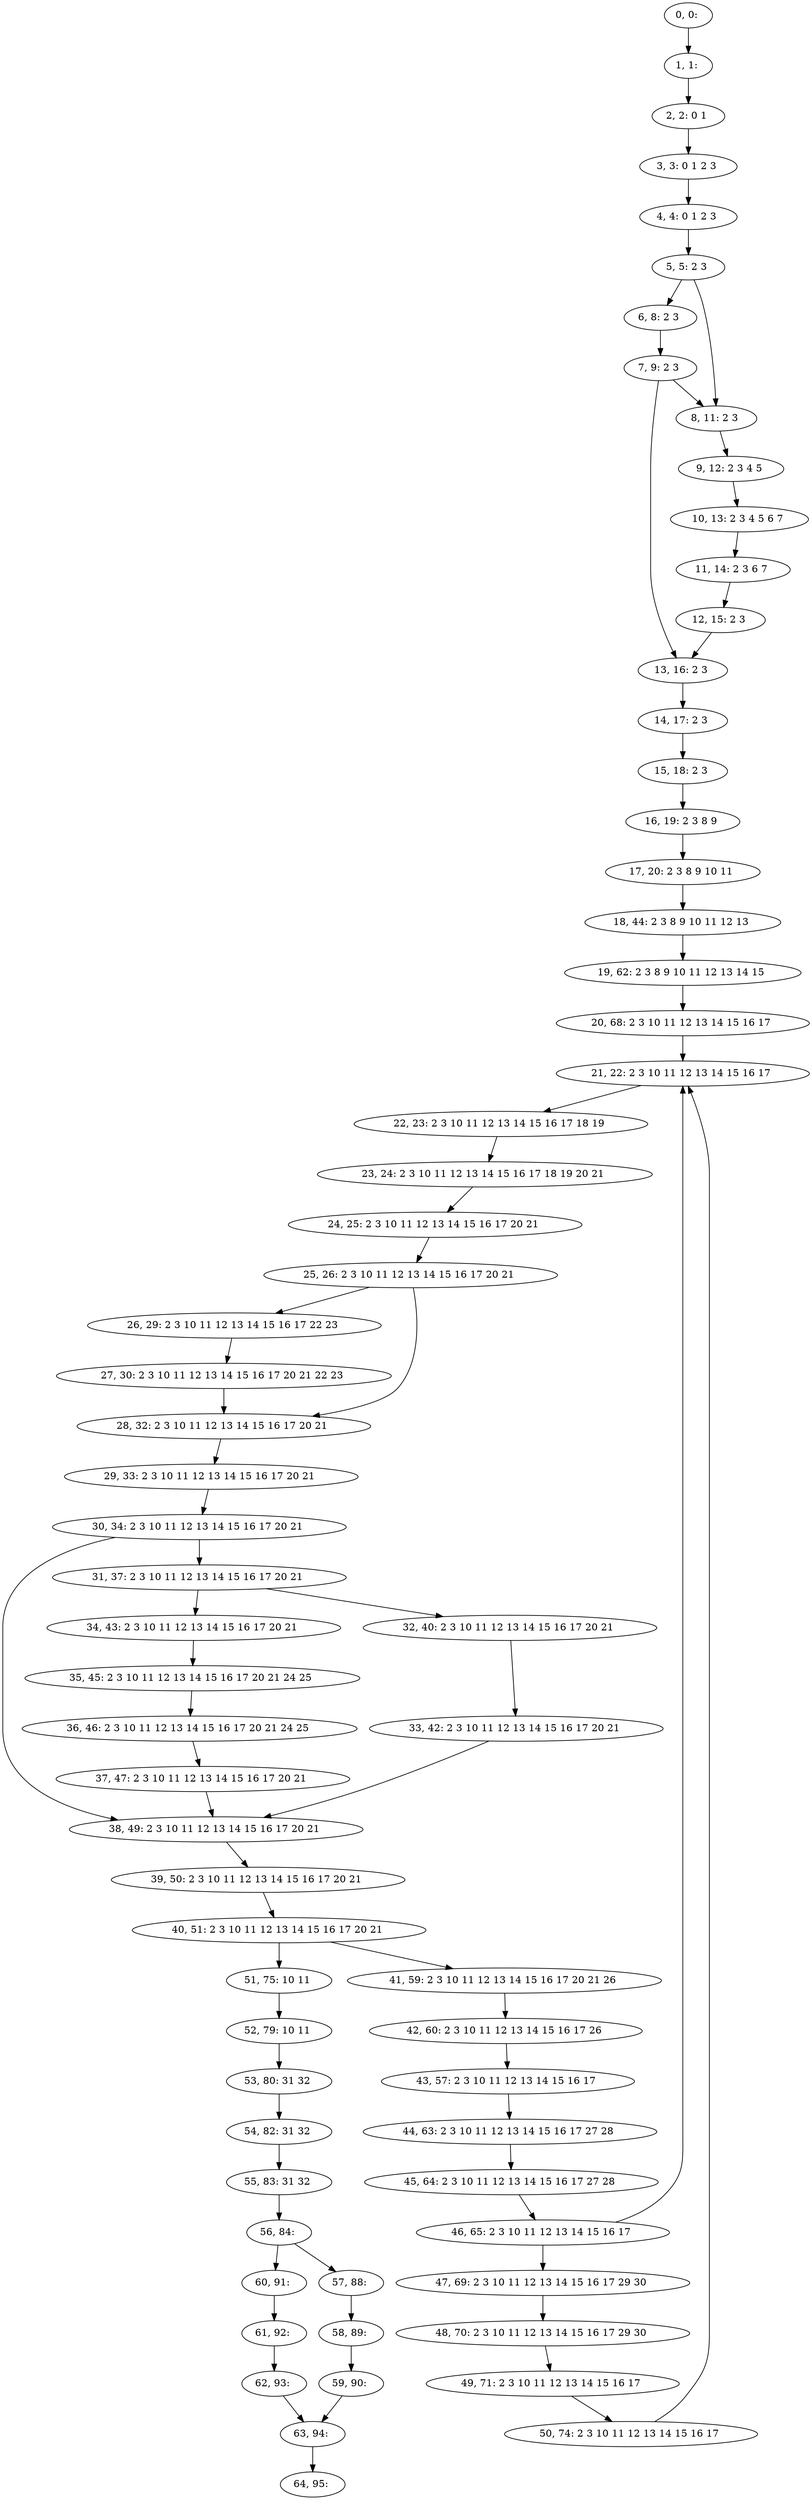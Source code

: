 digraph G {
0[label="0, 0: "];
1[label="1, 1: "];
2[label="2, 2: 0 1 "];
3[label="3, 3: 0 1 2 3 "];
4[label="4, 4: 0 1 2 3 "];
5[label="5, 5: 2 3 "];
6[label="6, 8: 2 3 "];
7[label="7, 9: 2 3 "];
8[label="8, 11: 2 3 "];
9[label="9, 12: 2 3 4 5 "];
10[label="10, 13: 2 3 4 5 6 7 "];
11[label="11, 14: 2 3 6 7 "];
12[label="12, 15: 2 3 "];
13[label="13, 16: 2 3 "];
14[label="14, 17: 2 3 "];
15[label="15, 18: 2 3 "];
16[label="16, 19: 2 3 8 9 "];
17[label="17, 20: 2 3 8 9 10 11 "];
18[label="18, 44: 2 3 8 9 10 11 12 13 "];
19[label="19, 62: 2 3 8 9 10 11 12 13 14 15 "];
20[label="20, 68: 2 3 10 11 12 13 14 15 16 17 "];
21[label="21, 22: 2 3 10 11 12 13 14 15 16 17 "];
22[label="22, 23: 2 3 10 11 12 13 14 15 16 17 18 19 "];
23[label="23, 24: 2 3 10 11 12 13 14 15 16 17 18 19 20 21 "];
24[label="24, 25: 2 3 10 11 12 13 14 15 16 17 20 21 "];
25[label="25, 26: 2 3 10 11 12 13 14 15 16 17 20 21 "];
26[label="26, 29: 2 3 10 11 12 13 14 15 16 17 22 23 "];
27[label="27, 30: 2 3 10 11 12 13 14 15 16 17 20 21 22 23 "];
28[label="28, 32: 2 3 10 11 12 13 14 15 16 17 20 21 "];
29[label="29, 33: 2 3 10 11 12 13 14 15 16 17 20 21 "];
30[label="30, 34: 2 3 10 11 12 13 14 15 16 17 20 21 "];
31[label="31, 37: 2 3 10 11 12 13 14 15 16 17 20 21 "];
32[label="32, 40: 2 3 10 11 12 13 14 15 16 17 20 21 "];
33[label="33, 42: 2 3 10 11 12 13 14 15 16 17 20 21 "];
34[label="34, 43: 2 3 10 11 12 13 14 15 16 17 20 21 "];
35[label="35, 45: 2 3 10 11 12 13 14 15 16 17 20 21 24 25 "];
36[label="36, 46: 2 3 10 11 12 13 14 15 16 17 20 21 24 25 "];
37[label="37, 47: 2 3 10 11 12 13 14 15 16 17 20 21 "];
38[label="38, 49: 2 3 10 11 12 13 14 15 16 17 20 21 "];
39[label="39, 50: 2 3 10 11 12 13 14 15 16 17 20 21 "];
40[label="40, 51: 2 3 10 11 12 13 14 15 16 17 20 21 "];
41[label="41, 59: 2 3 10 11 12 13 14 15 16 17 20 21 26 "];
42[label="42, 60: 2 3 10 11 12 13 14 15 16 17 26 "];
43[label="43, 57: 2 3 10 11 12 13 14 15 16 17 "];
44[label="44, 63: 2 3 10 11 12 13 14 15 16 17 27 28 "];
45[label="45, 64: 2 3 10 11 12 13 14 15 16 17 27 28 "];
46[label="46, 65: 2 3 10 11 12 13 14 15 16 17 "];
47[label="47, 69: 2 3 10 11 12 13 14 15 16 17 29 30 "];
48[label="48, 70: 2 3 10 11 12 13 14 15 16 17 29 30 "];
49[label="49, 71: 2 3 10 11 12 13 14 15 16 17 "];
50[label="50, 74: 2 3 10 11 12 13 14 15 16 17 "];
51[label="51, 75: 10 11 "];
52[label="52, 79: 10 11 "];
53[label="53, 80: 31 32 "];
54[label="54, 82: 31 32 "];
55[label="55, 83: 31 32 "];
56[label="56, 84: "];
57[label="57, 88: "];
58[label="58, 89: "];
59[label="59, 90: "];
60[label="60, 91: "];
61[label="61, 92: "];
62[label="62, 93: "];
63[label="63, 94: "];
64[label="64, 95: "];
0->1 ;
1->2 ;
2->3 ;
3->4 ;
4->5 ;
5->6 ;
5->8 ;
6->7 ;
7->8 ;
7->13 ;
8->9 ;
9->10 ;
10->11 ;
11->12 ;
12->13 ;
13->14 ;
14->15 ;
15->16 ;
16->17 ;
17->18 ;
18->19 ;
19->20 ;
20->21 ;
21->22 ;
22->23 ;
23->24 ;
24->25 ;
25->26 ;
25->28 ;
26->27 ;
27->28 ;
28->29 ;
29->30 ;
30->31 ;
30->38 ;
31->32 ;
31->34 ;
32->33 ;
33->38 ;
34->35 ;
35->36 ;
36->37 ;
37->38 ;
38->39 ;
39->40 ;
40->41 ;
40->51 ;
41->42 ;
42->43 ;
43->44 ;
44->45 ;
45->46 ;
46->47 ;
46->21 ;
47->48 ;
48->49 ;
49->50 ;
50->21 ;
51->52 ;
52->53 ;
53->54 ;
54->55 ;
55->56 ;
56->57 ;
56->60 ;
57->58 ;
58->59 ;
59->63 ;
60->61 ;
61->62 ;
62->63 ;
63->64 ;
}
